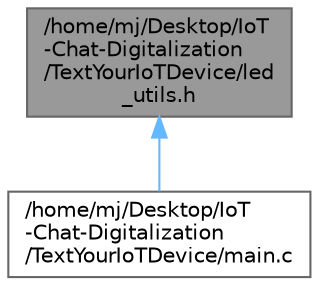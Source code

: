 digraph "/home/mj/Desktop/IoT-Chat-Digitalization/TextYourIoTDevice/led_utils.h"
{
 // LATEX_PDF_SIZE
  bgcolor="transparent";
  edge [fontname=Helvetica,fontsize=10,labelfontname=Helvetica,labelfontsize=10];
  node [fontname=Helvetica,fontsize=10,shape=box,height=0.2,width=0.4];
  Node1 [id="Node000001",label="/home/mj/Desktop/IoT\l-Chat-Digitalization\l/TextYourIoTDevice/led\l_utils.h",height=0.2,width=0.4,color="gray40", fillcolor="grey60", style="filled", fontcolor="black",tooltip="Header-Datei für die SAUL-Geräteverwaltung und LED-Steuerung."];
  Node1 -> Node2 [id="edge2_Node000001_Node000002",dir="back",color="steelblue1",style="solid",tooltip=" "];
  Node2 [id="Node000002",label="/home/mj/Desktop/IoT\l-Chat-Digitalization\l/TextYourIoTDevice/main.c",height=0.2,width=0.4,color="grey40", fillcolor="white", style="filled",URL="$TextYourIoTDevice_2main_8c.html",tooltip="MQTT-basierte Sensordatenkommunikation mit RIOT OS."];
}
